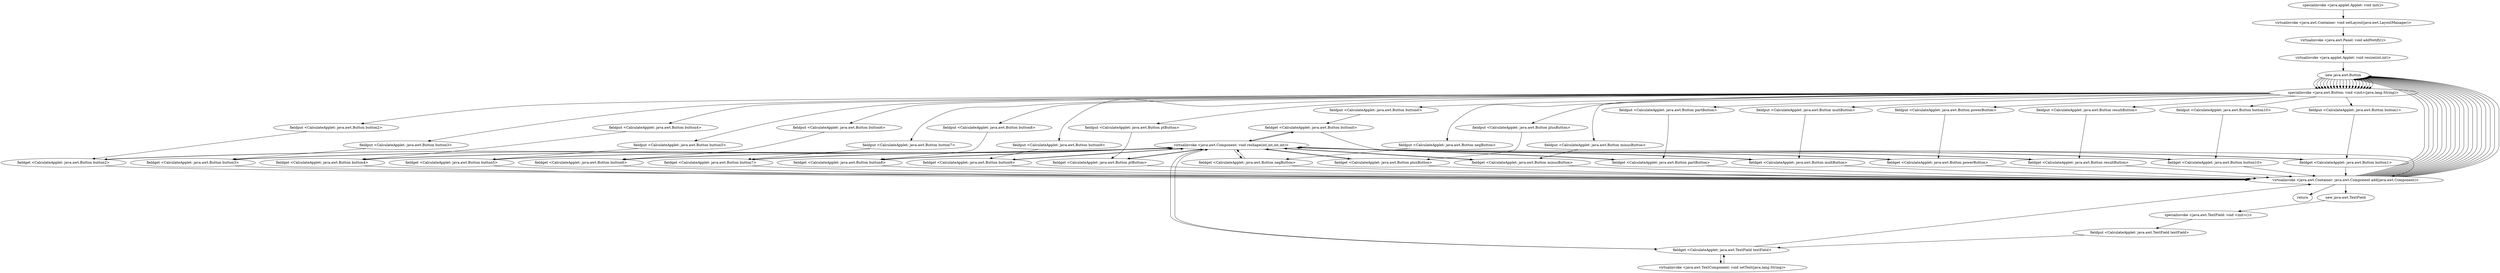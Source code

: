 digraph "" {
"specialinvoke <java.applet.Applet: void init()>";
 "specialinvoke <java.applet.Applet: void init()>"->"virtualinvoke <java.awt.Container: void setLayout(java.awt.LayoutManager)>";
 "virtualinvoke <java.awt.Container: void setLayout(java.awt.LayoutManager)>"->"virtualinvoke <java.awt.Panel: void addNotify()>";
 "virtualinvoke <java.awt.Panel: void addNotify()>"->"virtualinvoke <java.applet.Applet: void resize(int,int)>";
 "virtualinvoke <java.applet.Applet: void resize(int,int)>"->"new java.awt.Button";
 "new java.awt.Button"->"specialinvoke <java.awt.Button: void <init>(java.lang.String)>";
 "specialinvoke <java.awt.Button: void <init>(java.lang.String)>"->"fieldput <CalculateApplet: java.awt.Button button0>";
 "fieldput <CalculateApplet: java.awt.Button button0>"->"fieldget <CalculateApplet: java.awt.Button button0>";
 "fieldget <CalculateApplet: java.awt.Button button0>"->"virtualinvoke <java.awt.Component: void reshape(int,int,int,int)>";
 "virtualinvoke <java.awt.Component: void reshape(int,int,int,int)>"->"fieldget <CalculateApplet: java.awt.Button button0>";
 "fieldget <CalculateApplet: java.awt.Button button0>"->"virtualinvoke <java.awt.Container: java.awt.Component add(java.awt.Component)>";
 "virtualinvoke <java.awt.Container: java.awt.Component add(java.awt.Component)>"->"new java.awt.Button";
 "new java.awt.Button"->"specialinvoke <java.awt.Button: void <init>(java.lang.String)>";
 "specialinvoke <java.awt.Button: void <init>(java.lang.String)>"->"fieldput <CalculateApplet: java.awt.Button button1>";
 "fieldput <CalculateApplet: java.awt.Button button1>"->"fieldget <CalculateApplet: java.awt.Button button1>";
 "fieldget <CalculateApplet: java.awt.Button button1>"->"virtualinvoke <java.awt.Component: void reshape(int,int,int,int)>";
 "virtualinvoke <java.awt.Component: void reshape(int,int,int,int)>"->"fieldget <CalculateApplet: java.awt.Button button1>";
 "fieldget <CalculateApplet: java.awt.Button button1>"->"virtualinvoke <java.awt.Container: java.awt.Component add(java.awt.Component)>";
 "virtualinvoke <java.awt.Container: java.awt.Component add(java.awt.Component)>"->"new java.awt.Button";
 "new java.awt.Button"->"specialinvoke <java.awt.Button: void <init>(java.lang.String)>";
 "specialinvoke <java.awt.Button: void <init>(java.lang.String)>"->"fieldput <CalculateApplet: java.awt.Button button2>";
 "fieldput <CalculateApplet: java.awt.Button button2>"->"fieldget <CalculateApplet: java.awt.Button button2>";
 "fieldget <CalculateApplet: java.awt.Button button2>"->"virtualinvoke <java.awt.Component: void reshape(int,int,int,int)>";
 "virtualinvoke <java.awt.Component: void reshape(int,int,int,int)>"->"fieldget <CalculateApplet: java.awt.Button button2>";
 "fieldget <CalculateApplet: java.awt.Button button2>"->"virtualinvoke <java.awt.Container: java.awt.Component add(java.awt.Component)>";
 "virtualinvoke <java.awt.Container: java.awt.Component add(java.awt.Component)>"->"new java.awt.Button";
 "new java.awt.Button"->"specialinvoke <java.awt.Button: void <init>(java.lang.String)>";
 "specialinvoke <java.awt.Button: void <init>(java.lang.String)>"->"fieldput <CalculateApplet: java.awt.Button button3>";
 "fieldput <CalculateApplet: java.awt.Button button3>"->"fieldget <CalculateApplet: java.awt.Button button3>";
 "fieldget <CalculateApplet: java.awt.Button button3>"->"virtualinvoke <java.awt.Component: void reshape(int,int,int,int)>";
 "virtualinvoke <java.awt.Component: void reshape(int,int,int,int)>"->"fieldget <CalculateApplet: java.awt.Button button3>";
 "fieldget <CalculateApplet: java.awt.Button button3>"->"virtualinvoke <java.awt.Container: java.awt.Component add(java.awt.Component)>";
 "virtualinvoke <java.awt.Container: java.awt.Component add(java.awt.Component)>"->"new java.awt.Button";
 "new java.awt.Button"->"specialinvoke <java.awt.Button: void <init>(java.lang.String)>";
 "specialinvoke <java.awt.Button: void <init>(java.lang.String)>"->"fieldput <CalculateApplet: java.awt.Button button4>";
 "fieldput <CalculateApplet: java.awt.Button button4>"->"fieldget <CalculateApplet: java.awt.Button button4>";
 "fieldget <CalculateApplet: java.awt.Button button4>"->"virtualinvoke <java.awt.Component: void reshape(int,int,int,int)>";
 "virtualinvoke <java.awt.Component: void reshape(int,int,int,int)>"->"fieldget <CalculateApplet: java.awt.Button button4>";
 "fieldget <CalculateApplet: java.awt.Button button4>"->"virtualinvoke <java.awt.Container: java.awt.Component add(java.awt.Component)>";
 "virtualinvoke <java.awt.Container: java.awt.Component add(java.awt.Component)>"->"new java.awt.Button";
 "new java.awt.Button"->"specialinvoke <java.awt.Button: void <init>(java.lang.String)>";
 "specialinvoke <java.awt.Button: void <init>(java.lang.String)>"->"fieldput <CalculateApplet: java.awt.Button button5>";
 "fieldput <CalculateApplet: java.awt.Button button5>"->"fieldget <CalculateApplet: java.awt.Button button5>";
 "fieldget <CalculateApplet: java.awt.Button button5>"->"virtualinvoke <java.awt.Component: void reshape(int,int,int,int)>";
 "virtualinvoke <java.awt.Component: void reshape(int,int,int,int)>"->"fieldget <CalculateApplet: java.awt.Button button5>";
 "fieldget <CalculateApplet: java.awt.Button button5>"->"virtualinvoke <java.awt.Container: java.awt.Component add(java.awt.Component)>";
 "virtualinvoke <java.awt.Container: java.awt.Component add(java.awt.Component)>"->"new java.awt.Button";
 "new java.awt.Button"->"specialinvoke <java.awt.Button: void <init>(java.lang.String)>";
 "specialinvoke <java.awt.Button: void <init>(java.lang.String)>"->"fieldput <CalculateApplet: java.awt.Button button6>";
 "fieldput <CalculateApplet: java.awt.Button button6>"->"fieldget <CalculateApplet: java.awt.Button button6>";
 "fieldget <CalculateApplet: java.awt.Button button6>"->"virtualinvoke <java.awt.Component: void reshape(int,int,int,int)>";
 "virtualinvoke <java.awt.Component: void reshape(int,int,int,int)>"->"fieldget <CalculateApplet: java.awt.Button button6>";
 "fieldget <CalculateApplet: java.awt.Button button6>"->"virtualinvoke <java.awt.Container: java.awt.Component add(java.awt.Component)>";
 "virtualinvoke <java.awt.Container: java.awt.Component add(java.awt.Component)>"->"new java.awt.Button";
 "new java.awt.Button"->"specialinvoke <java.awt.Button: void <init>(java.lang.String)>";
 "specialinvoke <java.awt.Button: void <init>(java.lang.String)>"->"fieldput <CalculateApplet: java.awt.Button button7>";
 "fieldput <CalculateApplet: java.awt.Button button7>"->"fieldget <CalculateApplet: java.awt.Button button7>";
 "fieldget <CalculateApplet: java.awt.Button button7>"->"virtualinvoke <java.awt.Component: void reshape(int,int,int,int)>";
 "virtualinvoke <java.awt.Component: void reshape(int,int,int,int)>"->"fieldget <CalculateApplet: java.awt.Button button7>";
 "fieldget <CalculateApplet: java.awt.Button button7>"->"virtualinvoke <java.awt.Container: java.awt.Component add(java.awt.Component)>";
 "virtualinvoke <java.awt.Container: java.awt.Component add(java.awt.Component)>"->"new java.awt.Button";
 "new java.awt.Button"->"specialinvoke <java.awt.Button: void <init>(java.lang.String)>";
 "specialinvoke <java.awt.Button: void <init>(java.lang.String)>"->"fieldput <CalculateApplet: java.awt.Button button8>";
 "fieldput <CalculateApplet: java.awt.Button button8>"->"fieldget <CalculateApplet: java.awt.Button button8>";
 "fieldget <CalculateApplet: java.awt.Button button8>"->"virtualinvoke <java.awt.Component: void reshape(int,int,int,int)>";
 "virtualinvoke <java.awt.Component: void reshape(int,int,int,int)>"->"fieldget <CalculateApplet: java.awt.Button button8>";
 "fieldget <CalculateApplet: java.awt.Button button8>"->"virtualinvoke <java.awt.Container: java.awt.Component add(java.awt.Component)>";
 "virtualinvoke <java.awt.Container: java.awt.Component add(java.awt.Component)>"->"new java.awt.Button";
 "new java.awt.Button"->"specialinvoke <java.awt.Button: void <init>(java.lang.String)>";
 "specialinvoke <java.awt.Button: void <init>(java.lang.String)>"->"fieldput <CalculateApplet: java.awt.Button button9>";
 "fieldput <CalculateApplet: java.awt.Button button9>"->"fieldget <CalculateApplet: java.awt.Button button9>";
 "fieldget <CalculateApplet: java.awt.Button button9>"->"virtualinvoke <java.awt.Component: void reshape(int,int,int,int)>";
 "virtualinvoke <java.awt.Component: void reshape(int,int,int,int)>"->"fieldget <CalculateApplet: java.awt.Button button9>";
 "fieldget <CalculateApplet: java.awt.Button button9>"->"virtualinvoke <java.awt.Container: java.awt.Component add(java.awt.Component)>";
 "virtualinvoke <java.awt.Container: java.awt.Component add(java.awt.Component)>"->"new java.awt.Button";
 "new java.awt.Button"->"specialinvoke <java.awt.Button: void <init>(java.lang.String)>";
 "specialinvoke <java.awt.Button: void <init>(java.lang.String)>"->"fieldput <CalculateApplet: java.awt.Button ptButton>";
 "fieldput <CalculateApplet: java.awt.Button ptButton>"->"fieldget <CalculateApplet: java.awt.Button ptButton>";
 "fieldget <CalculateApplet: java.awt.Button ptButton>"->"virtualinvoke <java.awt.Component: void reshape(int,int,int,int)>";
 "virtualinvoke <java.awt.Component: void reshape(int,int,int,int)>"->"fieldget <CalculateApplet: java.awt.Button ptButton>";
 "fieldget <CalculateApplet: java.awt.Button ptButton>"->"virtualinvoke <java.awt.Container: java.awt.Component add(java.awt.Component)>";
 "virtualinvoke <java.awt.Container: java.awt.Component add(java.awt.Component)>"->"new java.awt.Button";
 "new java.awt.Button"->"specialinvoke <java.awt.Button: void <init>(java.lang.String)>";
 "specialinvoke <java.awt.Button: void <init>(java.lang.String)>"->"fieldput <CalculateApplet: java.awt.Button negButton>";
 "fieldput <CalculateApplet: java.awt.Button negButton>"->"fieldget <CalculateApplet: java.awt.Button negButton>";
 "fieldget <CalculateApplet: java.awt.Button negButton>"->"virtualinvoke <java.awt.Component: void reshape(int,int,int,int)>";
 "virtualinvoke <java.awt.Component: void reshape(int,int,int,int)>"->"fieldget <CalculateApplet: java.awt.Button negButton>";
 "fieldget <CalculateApplet: java.awt.Button negButton>"->"virtualinvoke <java.awt.Container: java.awt.Component add(java.awt.Component)>";
 "virtualinvoke <java.awt.Container: java.awt.Component add(java.awt.Component)>"->"new java.awt.Button";
 "new java.awt.Button"->"specialinvoke <java.awt.Button: void <init>(java.lang.String)>";
 "specialinvoke <java.awt.Button: void <init>(java.lang.String)>"->"fieldput <CalculateApplet: java.awt.Button plusButton>";
 "fieldput <CalculateApplet: java.awt.Button plusButton>"->"fieldget <CalculateApplet: java.awt.Button plusButton>";
 "fieldget <CalculateApplet: java.awt.Button plusButton>"->"virtualinvoke <java.awt.Component: void reshape(int,int,int,int)>";
 "virtualinvoke <java.awt.Component: void reshape(int,int,int,int)>"->"fieldget <CalculateApplet: java.awt.Button plusButton>";
 "fieldget <CalculateApplet: java.awt.Button plusButton>"->"virtualinvoke <java.awt.Container: java.awt.Component add(java.awt.Component)>";
 "virtualinvoke <java.awt.Container: java.awt.Component add(java.awt.Component)>"->"new java.awt.Button";
 "new java.awt.Button"->"specialinvoke <java.awt.Button: void <init>(java.lang.String)>";
 "specialinvoke <java.awt.Button: void <init>(java.lang.String)>"->"fieldput <CalculateApplet: java.awt.Button minusButton>";
 "fieldput <CalculateApplet: java.awt.Button minusButton>"->"fieldget <CalculateApplet: java.awt.Button minusButton>";
 "fieldget <CalculateApplet: java.awt.Button minusButton>"->"virtualinvoke <java.awt.Component: void reshape(int,int,int,int)>";
 "virtualinvoke <java.awt.Component: void reshape(int,int,int,int)>"->"fieldget <CalculateApplet: java.awt.Button minusButton>";
 "fieldget <CalculateApplet: java.awt.Button minusButton>"->"virtualinvoke <java.awt.Container: java.awt.Component add(java.awt.Component)>";
 "virtualinvoke <java.awt.Container: java.awt.Component add(java.awt.Component)>"->"new java.awt.Button";
 "new java.awt.Button"->"specialinvoke <java.awt.Button: void <init>(java.lang.String)>";
 "specialinvoke <java.awt.Button: void <init>(java.lang.String)>"->"fieldput <CalculateApplet: java.awt.Button partButton>";
 "fieldput <CalculateApplet: java.awt.Button partButton>"->"fieldget <CalculateApplet: java.awt.Button partButton>";
 "fieldget <CalculateApplet: java.awt.Button partButton>"->"virtualinvoke <java.awt.Component: void reshape(int,int,int,int)>";
 "virtualinvoke <java.awt.Component: void reshape(int,int,int,int)>"->"fieldget <CalculateApplet: java.awt.Button partButton>";
 "fieldget <CalculateApplet: java.awt.Button partButton>"->"virtualinvoke <java.awt.Container: java.awt.Component add(java.awt.Component)>";
 "virtualinvoke <java.awt.Container: java.awt.Component add(java.awt.Component)>"->"new java.awt.Button";
 "new java.awt.Button"->"specialinvoke <java.awt.Button: void <init>(java.lang.String)>";
 "specialinvoke <java.awt.Button: void <init>(java.lang.String)>"->"fieldput <CalculateApplet: java.awt.Button multButton>";
 "fieldput <CalculateApplet: java.awt.Button multButton>"->"fieldget <CalculateApplet: java.awt.Button multButton>";
 "fieldget <CalculateApplet: java.awt.Button multButton>"->"virtualinvoke <java.awt.Component: void reshape(int,int,int,int)>";
 "virtualinvoke <java.awt.Component: void reshape(int,int,int,int)>"->"fieldget <CalculateApplet: java.awt.Button multButton>";
 "fieldget <CalculateApplet: java.awt.Button multButton>"->"virtualinvoke <java.awt.Container: java.awt.Component add(java.awt.Component)>";
 "virtualinvoke <java.awt.Container: java.awt.Component add(java.awt.Component)>"->"new java.awt.Button";
 "new java.awt.Button"->"specialinvoke <java.awt.Button: void <init>(java.lang.String)>";
 "specialinvoke <java.awt.Button: void <init>(java.lang.String)>"->"fieldput <CalculateApplet: java.awt.Button powerButton>";
 "fieldput <CalculateApplet: java.awt.Button powerButton>"->"fieldget <CalculateApplet: java.awt.Button powerButton>";
 "fieldget <CalculateApplet: java.awt.Button powerButton>"->"virtualinvoke <java.awt.Component: void reshape(int,int,int,int)>";
 "virtualinvoke <java.awt.Component: void reshape(int,int,int,int)>"->"fieldget <CalculateApplet: java.awt.Button powerButton>";
 "fieldget <CalculateApplet: java.awt.Button powerButton>"->"virtualinvoke <java.awt.Container: java.awt.Component add(java.awt.Component)>";
 "virtualinvoke <java.awt.Container: java.awt.Component add(java.awt.Component)>"->"new java.awt.Button";
 "new java.awt.Button"->"specialinvoke <java.awt.Button: void <init>(java.lang.String)>";
 "specialinvoke <java.awt.Button: void <init>(java.lang.String)>"->"fieldput <CalculateApplet: java.awt.Button resultButton>";
 "fieldput <CalculateApplet: java.awt.Button resultButton>"->"fieldget <CalculateApplet: java.awt.Button resultButton>";
 "fieldget <CalculateApplet: java.awt.Button resultButton>"->"virtualinvoke <java.awt.Component: void reshape(int,int,int,int)>";
 "virtualinvoke <java.awt.Component: void reshape(int,int,int,int)>"->"fieldget <CalculateApplet: java.awt.Button resultButton>";
 "fieldget <CalculateApplet: java.awt.Button resultButton>"->"virtualinvoke <java.awt.Container: java.awt.Component add(java.awt.Component)>";
 "virtualinvoke <java.awt.Container: java.awt.Component add(java.awt.Component)>"->"new java.awt.TextField";
 "new java.awt.TextField"->"specialinvoke <java.awt.TextField: void <init>()>";
 "specialinvoke <java.awt.TextField: void <init>()>"->"fieldput <CalculateApplet: java.awt.TextField textField>";
 "fieldput <CalculateApplet: java.awt.TextField textField>"->"fieldget <CalculateApplet: java.awt.TextField textField>";
 "fieldget <CalculateApplet: java.awt.TextField textField>"->"virtualinvoke <java.awt.TextComponent: void setText(java.lang.String)>";
 "virtualinvoke <java.awt.TextComponent: void setText(java.lang.String)>"->"fieldget <CalculateApplet: java.awt.TextField textField>";
 "fieldget <CalculateApplet: java.awt.TextField textField>"->"virtualinvoke <java.awt.Component: void reshape(int,int,int,int)>";
 "virtualinvoke <java.awt.Component: void reshape(int,int,int,int)>"->"fieldget <CalculateApplet: java.awt.TextField textField>";
 "fieldget <CalculateApplet: java.awt.TextField textField>"->"virtualinvoke <java.awt.Container: java.awt.Component add(java.awt.Component)>";
 "virtualinvoke <java.awt.Container: java.awt.Component add(java.awt.Component)>"->"new java.awt.Button";
 "new java.awt.Button"->"specialinvoke <java.awt.Button: void <init>(java.lang.String)>";
 "specialinvoke <java.awt.Button: void <init>(java.lang.String)>"->"fieldput <CalculateApplet: java.awt.Button button10>";
 "fieldput <CalculateApplet: java.awt.Button button10>"->"fieldget <CalculateApplet: java.awt.Button button10>";
 "fieldget <CalculateApplet: java.awt.Button button10>"->"virtualinvoke <java.awt.Component: void reshape(int,int,int,int)>";
 "virtualinvoke <java.awt.Component: void reshape(int,int,int,int)>"->"fieldget <CalculateApplet: java.awt.Button button10>";
 "fieldget <CalculateApplet: java.awt.Button button10>"->"virtualinvoke <java.awt.Container: java.awt.Component add(java.awt.Component)>";
 "virtualinvoke <java.awt.Container: java.awt.Component add(java.awt.Component)>"->"return";
}
